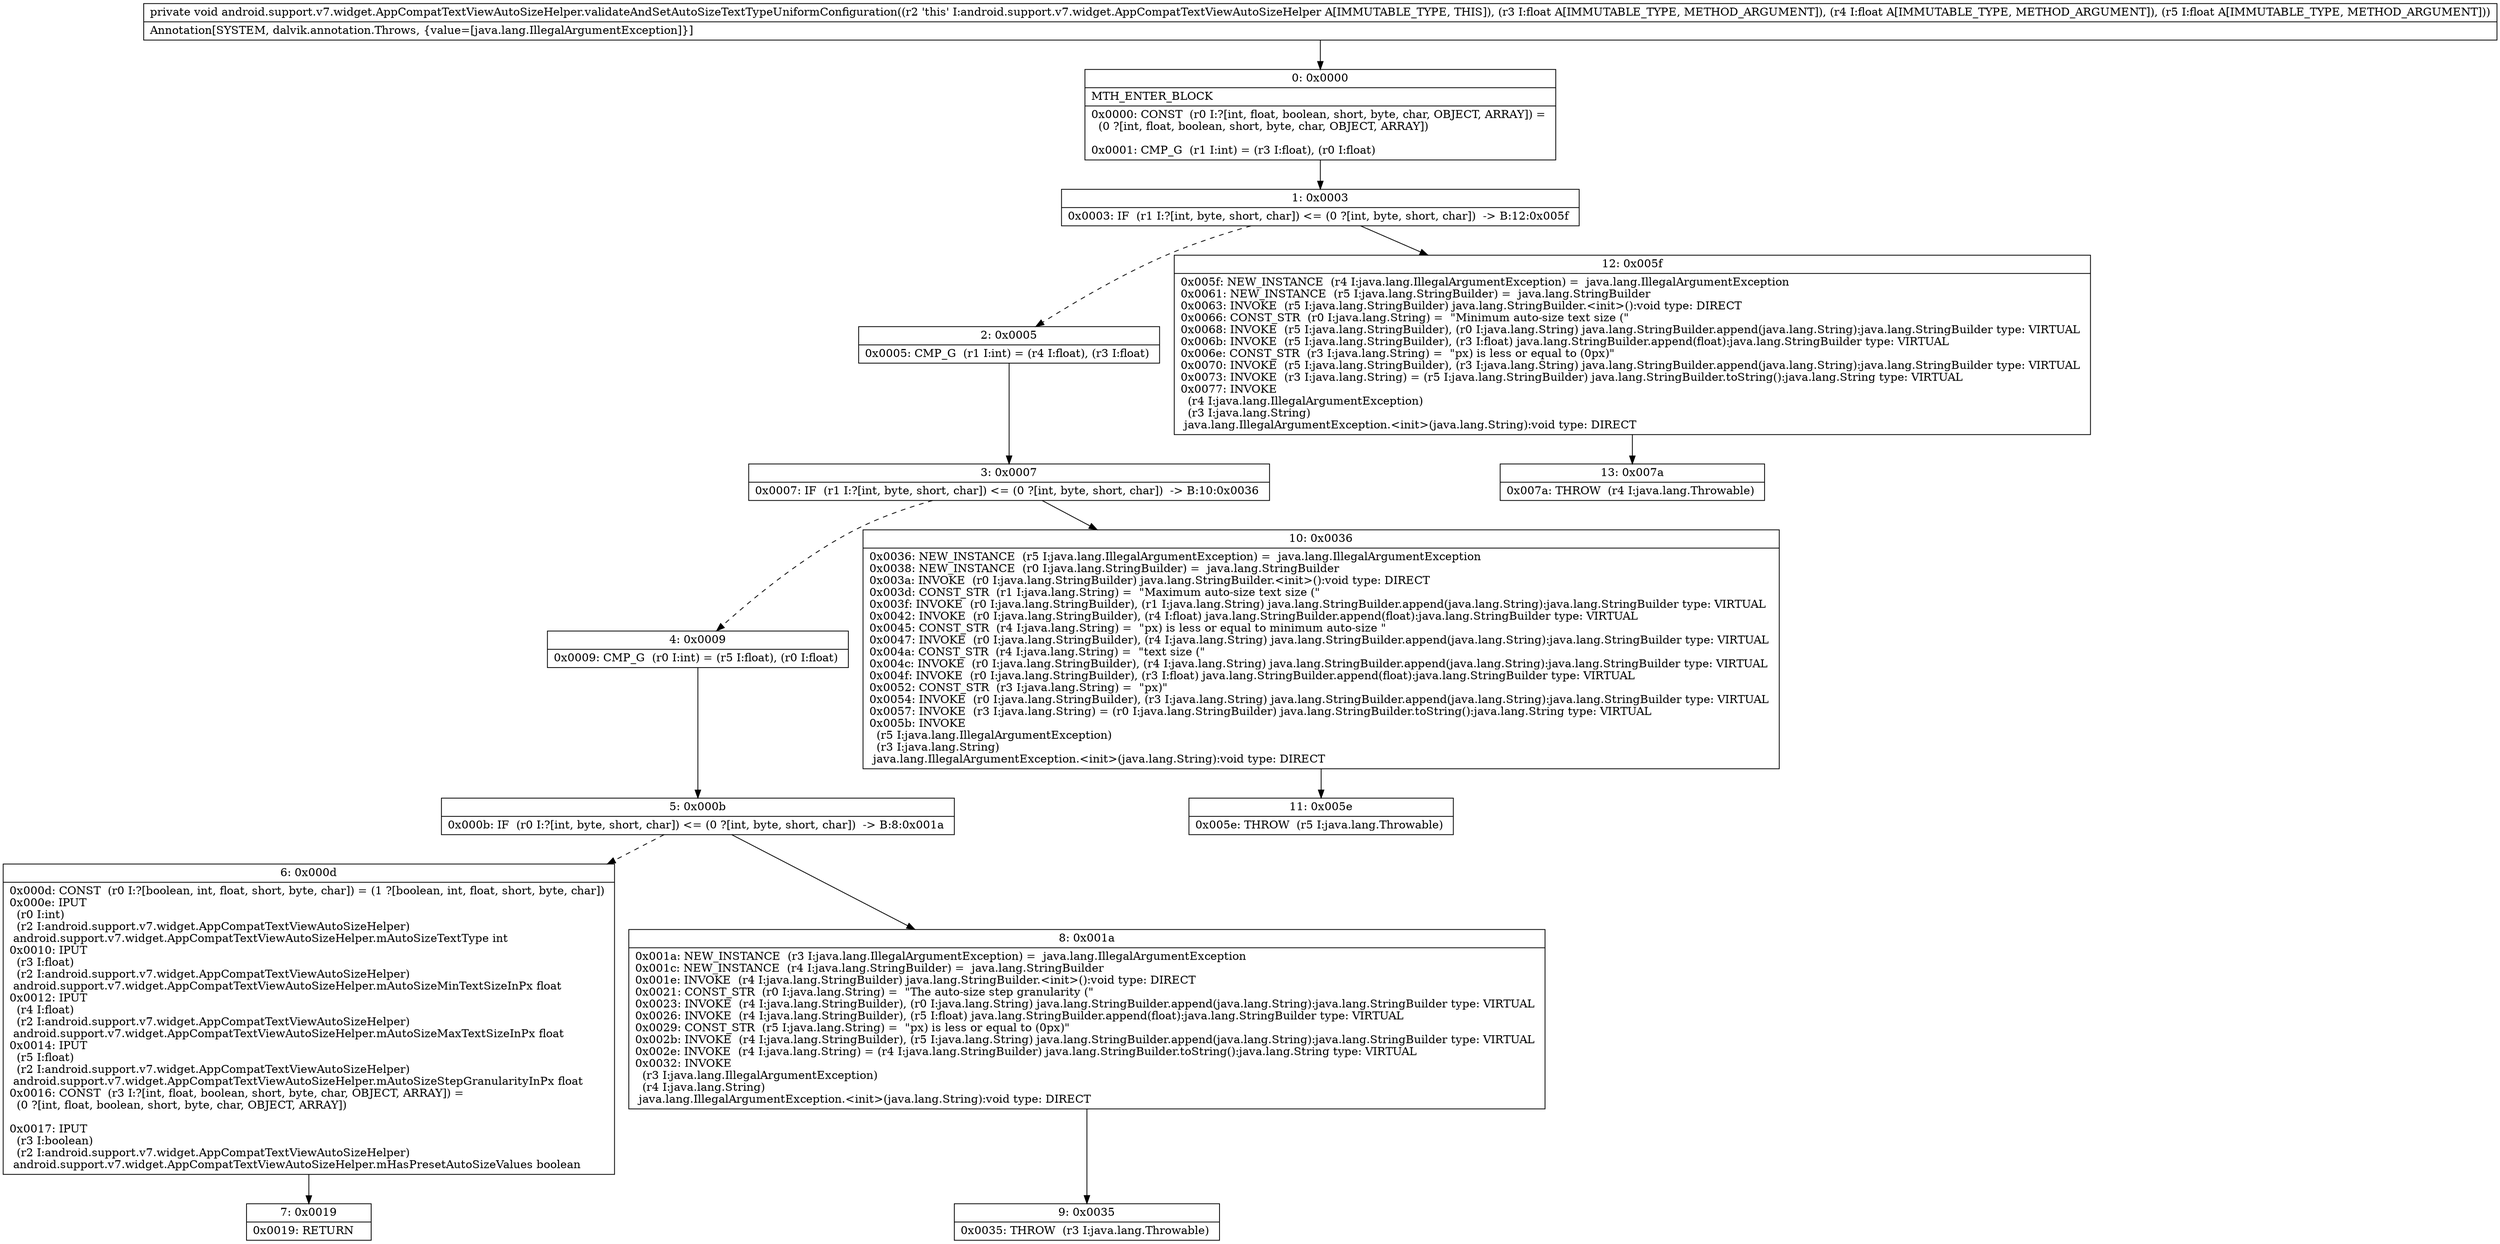 digraph "CFG forandroid.support.v7.widget.AppCompatTextViewAutoSizeHelper.validateAndSetAutoSizeTextTypeUniformConfiguration(FFF)V" {
Node_0 [shape=record,label="{0\:\ 0x0000|MTH_ENTER_BLOCK\l|0x0000: CONST  (r0 I:?[int, float, boolean, short, byte, char, OBJECT, ARRAY]) = \l  (0 ?[int, float, boolean, short, byte, char, OBJECT, ARRAY])\l \l0x0001: CMP_G  (r1 I:int) = (r3 I:float), (r0 I:float) \l}"];
Node_1 [shape=record,label="{1\:\ 0x0003|0x0003: IF  (r1 I:?[int, byte, short, char]) \<= (0 ?[int, byte, short, char])  \-\> B:12:0x005f \l}"];
Node_2 [shape=record,label="{2\:\ 0x0005|0x0005: CMP_G  (r1 I:int) = (r4 I:float), (r3 I:float) \l}"];
Node_3 [shape=record,label="{3\:\ 0x0007|0x0007: IF  (r1 I:?[int, byte, short, char]) \<= (0 ?[int, byte, short, char])  \-\> B:10:0x0036 \l}"];
Node_4 [shape=record,label="{4\:\ 0x0009|0x0009: CMP_G  (r0 I:int) = (r5 I:float), (r0 I:float) \l}"];
Node_5 [shape=record,label="{5\:\ 0x000b|0x000b: IF  (r0 I:?[int, byte, short, char]) \<= (0 ?[int, byte, short, char])  \-\> B:8:0x001a \l}"];
Node_6 [shape=record,label="{6\:\ 0x000d|0x000d: CONST  (r0 I:?[boolean, int, float, short, byte, char]) = (1 ?[boolean, int, float, short, byte, char]) \l0x000e: IPUT  \l  (r0 I:int)\l  (r2 I:android.support.v7.widget.AppCompatTextViewAutoSizeHelper)\l android.support.v7.widget.AppCompatTextViewAutoSizeHelper.mAutoSizeTextType int \l0x0010: IPUT  \l  (r3 I:float)\l  (r2 I:android.support.v7.widget.AppCompatTextViewAutoSizeHelper)\l android.support.v7.widget.AppCompatTextViewAutoSizeHelper.mAutoSizeMinTextSizeInPx float \l0x0012: IPUT  \l  (r4 I:float)\l  (r2 I:android.support.v7.widget.AppCompatTextViewAutoSizeHelper)\l android.support.v7.widget.AppCompatTextViewAutoSizeHelper.mAutoSizeMaxTextSizeInPx float \l0x0014: IPUT  \l  (r5 I:float)\l  (r2 I:android.support.v7.widget.AppCompatTextViewAutoSizeHelper)\l android.support.v7.widget.AppCompatTextViewAutoSizeHelper.mAutoSizeStepGranularityInPx float \l0x0016: CONST  (r3 I:?[int, float, boolean, short, byte, char, OBJECT, ARRAY]) = \l  (0 ?[int, float, boolean, short, byte, char, OBJECT, ARRAY])\l \l0x0017: IPUT  \l  (r3 I:boolean)\l  (r2 I:android.support.v7.widget.AppCompatTextViewAutoSizeHelper)\l android.support.v7.widget.AppCompatTextViewAutoSizeHelper.mHasPresetAutoSizeValues boolean \l}"];
Node_7 [shape=record,label="{7\:\ 0x0019|0x0019: RETURN   \l}"];
Node_8 [shape=record,label="{8\:\ 0x001a|0x001a: NEW_INSTANCE  (r3 I:java.lang.IllegalArgumentException) =  java.lang.IllegalArgumentException \l0x001c: NEW_INSTANCE  (r4 I:java.lang.StringBuilder) =  java.lang.StringBuilder \l0x001e: INVOKE  (r4 I:java.lang.StringBuilder) java.lang.StringBuilder.\<init\>():void type: DIRECT \l0x0021: CONST_STR  (r0 I:java.lang.String) =  \"The auto\-size step granularity (\" \l0x0023: INVOKE  (r4 I:java.lang.StringBuilder), (r0 I:java.lang.String) java.lang.StringBuilder.append(java.lang.String):java.lang.StringBuilder type: VIRTUAL \l0x0026: INVOKE  (r4 I:java.lang.StringBuilder), (r5 I:float) java.lang.StringBuilder.append(float):java.lang.StringBuilder type: VIRTUAL \l0x0029: CONST_STR  (r5 I:java.lang.String) =  \"px) is less or equal to (0px)\" \l0x002b: INVOKE  (r4 I:java.lang.StringBuilder), (r5 I:java.lang.String) java.lang.StringBuilder.append(java.lang.String):java.lang.StringBuilder type: VIRTUAL \l0x002e: INVOKE  (r4 I:java.lang.String) = (r4 I:java.lang.StringBuilder) java.lang.StringBuilder.toString():java.lang.String type: VIRTUAL \l0x0032: INVOKE  \l  (r3 I:java.lang.IllegalArgumentException)\l  (r4 I:java.lang.String)\l java.lang.IllegalArgumentException.\<init\>(java.lang.String):void type: DIRECT \l}"];
Node_9 [shape=record,label="{9\:\ 0x0035|0x0035: THROW  (r3 I:java.lang.Throwable) \l}"];
Node_10 [shape=record,label="{10\:\ 0x0036|0x0036: NEW_INSTANCE  (r5 I:java.lang.IllegalArgumentException) =  java.lang.IllegalArgumentException \l0x0038: NEW_INSTANCE  (r0 I:java.lang.StringBuilder) =  java.lang.StringBuilder \l0x003a: INVOKE  (r0 I:java.lang.StringBuilder) java.lang.StringBuilder.\<init\>():void type: DIRECT \l0x003d: CONST_STR  (r1 I:java.lang.String) =  \"Maximum auto\-size text size (\" \l0x003f: INVOKE  (r0 I:java.lang.StringBuilder), (r1 I:java.lang.String) java.lang.StringBuilder.append(java.lang.String):java.lang.StringBuilder type: VIRTUAL \l0x0042: INVOKE  (r0 I:java.lang.StringBuilder), (r4 I:float) java.lang.StringBuilder.append(float):java.lang.StringBuilder type: VIRTUAL \l0x0045: CONST_STR  (r4 I:java.lang.String) =  \"px) is less or equal to minimum auto\-size \" \l0x0047: INVOKE  (r0 I:java.lang.StringBuilder), (r4 I:java.lang.String) java.lang.StringBuilder.append(java.lang.String):java.lang.StringBuilder type: VIRTUAL \l0x004a: CONST_STR  (r4 I:java.lang.String) =  \"text size (\" \l0x004c: INVOKE  (r0 I:java.lang.StringBuilder), (r4 I:java.lang.String) java.lang.StringBuilder.append(java.lang.String):java.lang.StringBuilder type: VIRTUAL \l0x004f: INVOKE  (r0 I:java.lang.StringBuilder), (r3 I:float) java.lang.StringBuilder.append(float):java.lang.StringBuilder type: VIRTUAL \l0x0052: CONST_STR  (r3 I:java.lang.String) =  \"px)\" \l0x0054: INVOKE  (r0 I:java.lang.StringBuilder), (r3 I:java.lang.String) java.lang.StringBuilder.append(java.lang.String):java.lang.StringBuilder type: VIRTUAL \l0x0057: INVOKE  (r3 I:java.lang.String) = (r0 I:java.lang.StringBuilder) java.lang.StringBuilder.toString():java.lang.String type: VIRTUAL \l0x005b: INVOKE  \l  (r5 I:java.lang.IllegalArgumentException)\l  (r3 I:java.lang.String)\l java.lang.IllegalArgumentException.\<init\>(java.lang.String):void type: DIRECT \l}"];
Node_11 [shape=record,label="{11\:\ 0x005e|0x005e: THROW  (r5 I:java.lang.Throwable) \l}"];
Node_12 [shape=record,label="{12\:\ 0x005f|0x005f: NEW_INSTANCE  (r4 I:java.lang.IllegalArgumentException) =  java.lang.IllegalArgumentException \l0x0061: NEW_INSTANCE  (r5 I:java.lang.StringBuilder) =  java.lang.StringBuilder \l0x0063: INVOKE  (r5 I:java.lang.StringBuilder) java.lang.StringBuilder.\<init\>():void type: DIRECT \l0x0066: CONST_STR  (r0 I:java.lang.String) =  \"Minimum auto\-size text size (\" \l0x0068: INVOKE  (r5 I:java.lang.StringBuilder), (r0 I:java.lang.String) java.lang.StringBuilder.append(java.lang.String):java.lang.StringBuilder type: VIRTUAL \l0x006b: INVOKE  (r5 I:java.lang.StringBuilder), (r3 I:float) java.lang.StringBuilder.append(float):java.lang.StringBuilder type: VIRTUAL \l0x006e: CONST_STR  (r3 I:java.lang.String) =  \"px) is less or equal to (0px)\" \l0x0070: INVOKE  (r5 I:java.lang.StringBuilder), (r3 I:java.lang.String) java.lang.StringBuilder.append(java.lang.String):java.lang.StringBuilder type: VIRTUAL \l0x0073: INVOKE  (r3 I:java.lang.String) = (r5 I:java.lang.StringBuilder) java.lang.StringBuilder.toString():java.lang.String type: VIRTUAL \l0x0077: INVOKE  \l  (r4 I:java.lang.IllegalArgumentException)\l  (r3 I:java.lang.String)\l java.lang.IllegalArgumentException.\<init\>(java.lang.String):void type: DIRECT \l}"];
Node_13 [shape=record,label="{13\:\ 0x007a|0x007a: THROW  (r4 I:java.lang.Throwable) \l}"];
MethodNode[shape=record,label="{private void android.support.v7.widget.AppCompatTextViewAutoSizeHelper.validateAndSetAutoSizeTextTypeUniformConfiguration((r2 'this' I:android.support.v7.widget.AppCompatTextViewAutoSizeHelper A[IMMUTABLE_TYPE, THIS]), (r3 I:float A[IMMUTABLE_TYPE, METHOD_ARGUMENT]), (r4 I:float A[IMMUTABLE_TYPE, METHOD_ARGUMENT]), (r5 I:float A[IMMUTABLE_TYPE, METHOD_ARGUMENT]))  | Annotation[SYSTEM, dalvik.annotation.Throws, \{value=[java.lang.IllegalArgumentException]\}]\l}"];
MethodNode -> Node_0;
Node_0 -> Node_1;
Node_1 -> Node_2[style=dashed];
Node_1 -> Node_12;
Node_2 -> Node_3;
Node_3 -> Node_4[style=dashed];
Node_3 -> Node_10;
Node_4 -> Node_5;
Node_5 -> Node_6[style=dashed];
Node_5 -> Node_8;
Node_6 -> Node_7;
Node_8 -> Node_9;
Node_10 -> Node_11;
Node_12 -> Node_13;
}

